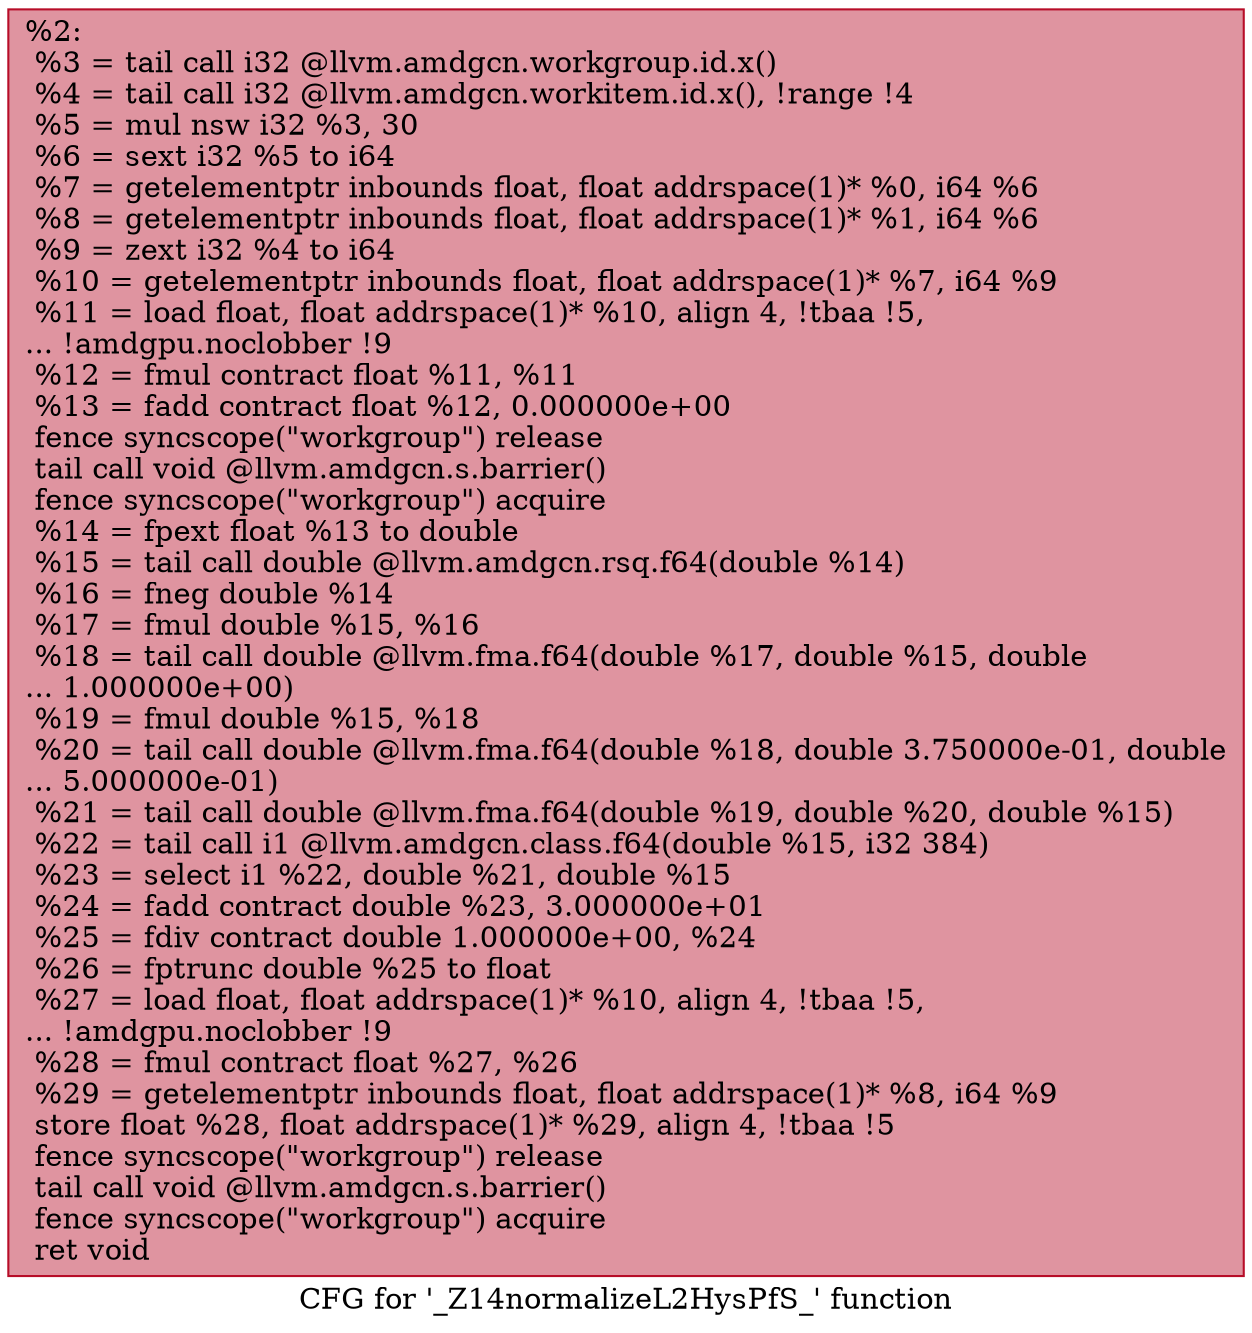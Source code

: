 digraph "CFG for '_Z14normalizeL2HysPfS_' function" {
	label="CFG for '_Z14normalizeL2HysPfS_' function";

	Node0x4a4a450 [shape=record,color="#b70d28ff", style=filled, fillcolor="#b70d2870",label="{%2:\l  %3 = tail call i32 @llvm.amdgcn.workgroup.id.x()\l  %4 = tail call i32 @llvm.amdgcn.workitem.id.x(), !range !4\l  %5 = mul nsw i32 %3, 30\l  %6 = sext i32 %5 to i64\l  %7 = getelementptr inbounds float, float addrspace(1)* %0, i64 %6\l  %8 = getelementptr inbounds float, float addrspace(1)* %1, i64 %6\l  %9 = zext i32 %4 to i64\l  %10 = getelementptr inbounds float, float addrspace(1)* %7, i64 %9\l  %11 = load float, float addrspace(1)* %10, align 4, !tbaa !5,\l... !amdgpu.noclobber !9\l  %12 = fmul contract float %11, %11\l  %13 = fadd contract float %12, 0.000000e+00\l  fence syncscope(\"workgroup\") release\l  tail call void @llvm.amdgcn.s.barrier()\l  fence syncscope(\"workgroup\") acquire\l  %14 = fpext float %13 to double\l  %15 = tail call double @llvm.amdgcn.rsq.f64(double %14)\l  %16 = fneg double %14\l  %17 = fmul double %15, %16\l  %18 = tail call double @llvm.fma.f64(double %17, double %15, double\l... 1.000000e+00)\l  %19 = fmul double %15, %18\l  %20 = tail call double @llvm.fma.f64(double %18, double 3.750000e-01, double\l... 5.000000e-01)\l  %21 = tail call double @llvm.fma.f64(double %19, double %20, double %15)\l  %22 = tail call i1 @llvm.amdgcn.class.f64(double %15, i32 384)\l  %23 = select i1 %22, double %21, double %15\l  %24 = fadd contract double %23, 3.000000e+01\l  %25 = fdiv contract double 1.000000e+00, %24\l  %26 = fptrunc double %25 to float\l  %27 = load float, float addrspace(1)* %10, align 4, !tbaa !5,\l... !amdgpu.noclobber !9\l  %28 = fmul contract float %27, %26\l  %29 = getelementptr inbounds float, float addrspace(1)* %8, i64 %9\l  store float %28, float addrspace(1)* %29, align 4, !tbaa !5\l  fence syncscope(\"workgroup\") release\l  tail call void @llvm.amdgcn.s.barrier()\l  fence syncscope(\"workgroup\") acquire\l  ret void\l}"];
}
